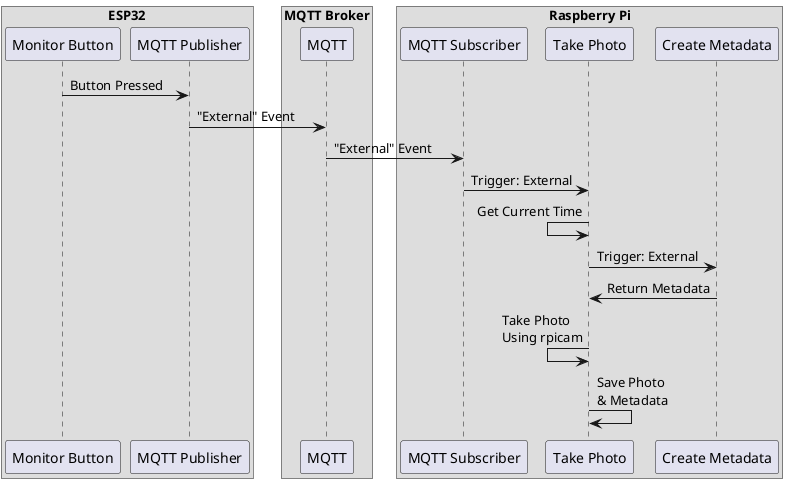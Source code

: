 @startuml External Photo

box "ESP32"
  participant "Monitor Button" as espBtn
  participant "MQTT Publisher" as espPub
end box

box "MQTT Broker"
  participant "MQTT" as mqtt
end box

box "Raspberry Pi"
  participant "MQTT Subscriber" as rpiSub
  participant "Take Photo" as rpiPhoto
  participant "Create Metadata" as rpiMeta
end box

espBtn -> espPub : Button Pressed
espPub -> mqtt : "External" Event
mqtt -> rpiSub : "External" Event
rpiSub -> rpiPhoto : Trigger: External
rpiPhoto <- rpiPhoto : Get Current Time
rpiPhoto -> rpiMeta : Trigger: External
rpiMeta -> rpiPhoto : Return Metadata
rpiPhoto <- rpiPhoto : Take Photo\nUsing rpicam
rpiPhoto -> rpiPhoto : Save Photo\n& Metadata
@enduml
